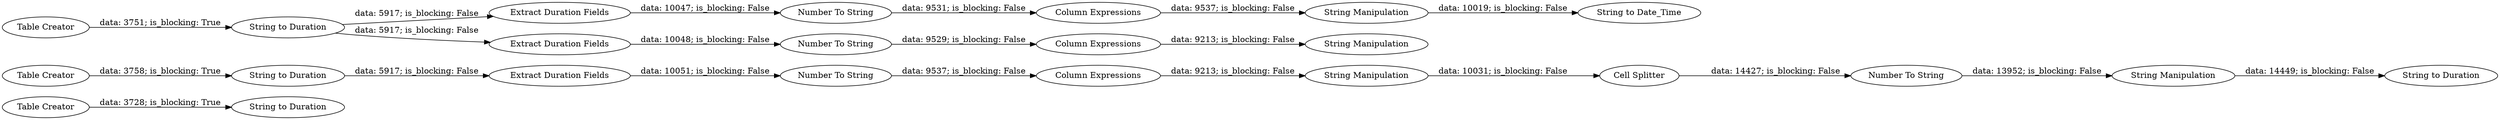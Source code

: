 digraph {
	"-1255289706298326118_39" [label="Table Creator"]
	"-1255289706298326118_31" [label="Extract Duration Fields"]
	"-1255289706298326118_24" [label="Column Expressions"]
	"-1255289706298326118_34" [label="String Manipulation"]
	"-1255289706298326118_17" [label="Column Expressions"]
	"-1255289706298326118_35" [label="Cell Splitter"]
	"-1255289706298326118_21" [label="Number To String"]
	"-1255289706298326118_40" [label="String to Duration"]
	"-1255289706298326118_19" [label="Extract Duration Fields"]
	"-1255289706298326118_38" [label="String to Duration"]
	"-1255289706298326118_36" [label="Number To String"]
	"-1255289706298326118_20" [label="String to Date_Time"]
	"-1255289706298326118_32" [label="Number To String"]
	"-1255289706298326118_15" [label="Table Creator"]
	"-1255289706298326118_25" [label="String Manipulation"]
	"-1255289706298326118_27" [label="String to Duration"]
	"-1255289706298326118_16" [label="String to Duration"]
	"-1255289706298326118_33" [label="Column Expressions"]
	"-1255289706298326118_26" [label="Table Creator"]
	"-1255289706298326118_37" [label="String Manipulation"]
	"-1255289706298326118_18" [label="String Manipulation"]
	"-1255289706298326118_23" [label="Number To String"]
	"-1255289706298326118_22" [label="Extract Duration Fields"]
	"-1255289706298326118_18" -> "-1255289706298326118_20" [label="data: 10019; is_blocking: False"]
	"-1255289706298326118_17" -> "-1255289706298326118_18" [label="data: 9537; is_blocking: False"]
	"-1255289706298326118_33" -> "-1255289706298326118_34" [label="data: 9213; is_blocking: False"]
	"-1255289706298326118_24" -> "-1255289706298326118_25" [label="data: 9213; is_blocking: False"]
	"-1255289706298326118_37" -> "-1255289706298326118_38" [label="data: 14449; is_blocking: False"]
	"-1255289706298326118_34" -> "-1255289706298326118_35" [label="data: 10031; is_blocking: False"]
	"-1255289706298326118_39" -> "-1255289706298326118_40" [label="data: 3728; is_blocking: True"]
	"-1255289706298326118_35" -> "-1255289706298326118_36" [label="data: 14427; is_blocking: False"]
	"-1255289706298326118_23" -> "-1255289706298326118_24" [label="data: 9529; is_blocking: False"]
	"-1255289706298326118_26" -> "-1255289706298326118_27" [label="data: 3758; is_blocking: True"]
	"-1255289706298326118_19" -> "-1255289706298326118_21" [label="data: 10047; is_blocking: False"]
	"-1255289706298326118_16" -> "-1255289706298326118_19" [label="data: 5917; is_blocking: False"]
	"-1255289706298326118_22" -> "-1255289706298326118_23" [label="data: 10048; is_blocking: False"]
	"-1255289706298326118_21" -> "-1255289706298326118_17" [label="data: 9531; is_blocking: False"]
	"-1255289706298326118_36" -> "-1255289706298326118_37" [label="data: 13952; is_blocking: False"]
	"-1255289706298326118_27" -> "-1255289706298326118_31" [label="data: 5917; is_blocking: False"]
	"-1255289706298326118_32" -> "-1255289706298326118_33" [label="data: 9537; is_blocking: False"]
	"-1255289706298326118_16" -> "-1255289706298326118_22" [label="data: 5917; is_blocking: False"]
	"-1255289706298326118_31" -> "-1255289706298326118_32" [label="data: 10051; is_blocking: False"]
	"-1255289706298326118_15" -> "-1255289706298326118_16" [label="data: 3751; is_blocking: True"]
	rankdir=LR
}
